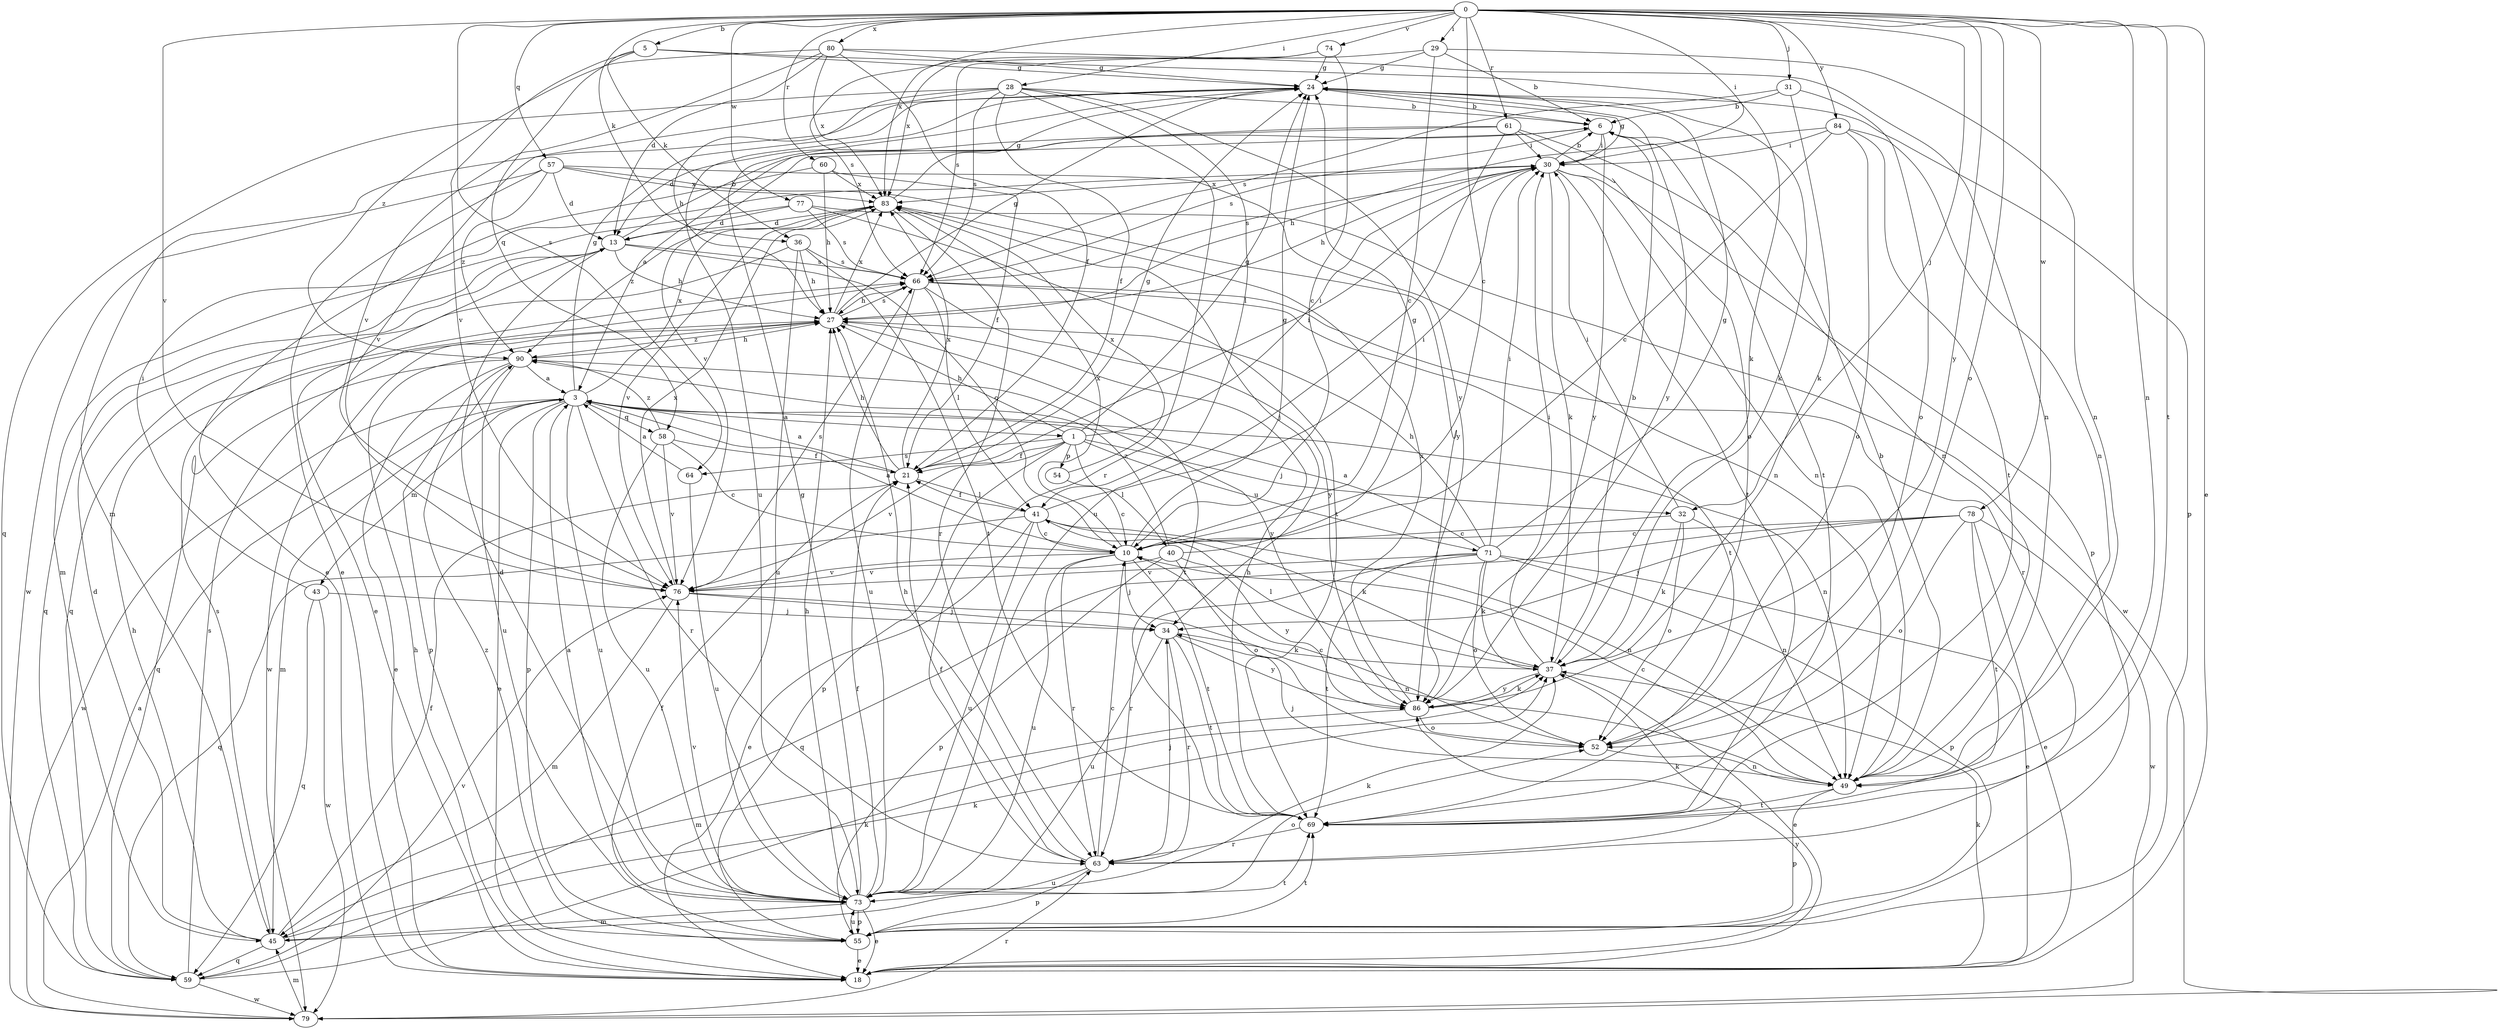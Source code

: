 strict digraph  {
0;
1;
3;
5;
6;
10;
13;
18;
21;
24;
27;
28;
29;
30;
31;
32;
34;
36;
37;
40;
41;
43;
45;
49;
52;
54;
55;
57;
58;
59;
60;
61;
63;
64;
66;
69;
71;
73;
74;
76;
77;
78;
79;
80;
83;
84;
86;
90;
0 -> 5  [label=b];
0 -> 10  [label=c];
0 -> 18  [label=e];
0 -> 28  [label=i];
0 -> 29  [label=i];
0 -> 30  [label=i];
0 -> 31  [label=j];
0 -> 32  [label=j];
0 -> 36  [label=k];
0 -> 49  [label=n];
0 -> 52  [label=o];
0 -> 57  [label=q];
0 -> 60  [label=r];
0 -> 61  [label=r];
0 -> 64  [label=s];
0 -> 69  [label=t];
0 -> 74  [label=v];
0 -> 76  [label=v];
0 -> 77  [label=w];
0 -> 78  [label=w];
0 -> 80  [label=x];
0 -> 83  [label=x];
0 -> 84  [label=y];
0 -> 86  [label=y];
1 -> 21  [label=f];
1 -> 24  [label=g];
1 -> 27  [label=h];
1 -> 30  [label=i];
1 -> 32  [label=j];
1 -> 40  [label=l];
1 -> 54  [label=p];
1 -> 55  [label=p];
1 -> 64  [label=s];
1 -> 71  [label=u];
1 -> 76  [label=v];
3 -> 1  [label=a];
3 -> 18  [label=e];
3 -> 24  [label=g];
3 -> 43  [label=m];
3 -> 45  [label=m];
3 -> 49  [label=n];
3 -> 55  [label=p];
3 -> 58  [label=q];
3 -> 63  [label=r];
3 -> 73  [label=u];
3 -> 79  [label=w];
3 -> 83  [label=x];
5 -> 24  [label=g];
5 -> 36  [label=k];
5 -> 37  [label=k];
5 -> 58  [label=q];
5 -> 76  [label=v];
6 -> 30  [label=i];
6 -> 66  [label=s];
6 -> 69  [label=t];
6 -> 76  [label=v];
6 -> 86  [label=y];
10 -> 3  [label=a];
10 -> 24  [label=g];
10 -> 34  [label=j];
10 -> 63  [label=r];
10 -> 69  [label=t];
10 -> 73  [label=u];
10 -> 76  [label=v];
10 -> 83  [label=x];
13 -> 6  [label=b];
13 -> 10  [label=c];
13 -> 18  [label=e];
13 -> 27  [label=h];
13 -> 59  [label=q];
13 -> 66  [label=s];
18 -> 27  [label=h];
18 -> 37  [label=k];
18 -> 86  [label=y];
21 -> 3  [label=a];
21 -> 24  [label=g];
21 -> 27  [label=h];
21 -> 30  [label=i];
21 -> 41  [label=l];
21 -> 83  [label=x];
24 -> 6  [label=b];
24 -> 37  [label=k];
24 -> 45  [label=m];
24 -> 55  [label=p];
24 -> 73  [label=u];
24 -> 86  [label=y];
27 -> 24  [label=g];
27 -> 66  [label=s];
27 -> 69  [label=t];
27 -> 79  [label=w];
27 -> 83  [label=x];
27 -> 90  [label=z];
28 -> 6  [label=b];
28 -> 21  [label=f];
28 -> 27  [label=h];
28 -> 41  [label=l];
28 -> 59  [label=q];
28 -> 63  [label=r];
28 -> 66  [label=s];
28 -> 76  [label=v];
28 -> 86  [label=y];
29 -> 6  [label=b];
29 -> 10  [label=c];
29 -> 24  [label=g];
29 -> 49  [label=n];
29 -> 66  [label=s];
30 -> 6  [label=b];
30 -> 24  [label=g];
30 -> 27  [label=h];
30 -> 37  [label=k];
30 -> 49  [label=n];
30 -> 55  [label=p];
30 -> 66  [label=s];
30 -> 69  [label=t];
30 -> 83  [label=x];
31 -> 6  [label=b];
31 -> 37  [label=k];
31 -> 52  [label=o];
31 -> 66  [label=s];
32 -> 10  [label=c];
32 -> 30  [label=i];
32 -> 37  [label=k];
32 -> 49  [label=n];
32 -> 52  [label=o];
34 -> 37  [label=k];
34 -> 63  [label=r];
34 -> 69  [label=t];
34 -> 73  [label=u];
34 -> 86  [label=y];
36 -> 27  [label=h];
36 -> 59  [label=q];
36 -> 66  [label=s];
36 -> 69  [label=t];
36 -> 73  [label=u];
37 -> 6  [label=b];
37 -> 18  [label=e];
37 -> 30  [label=i];
37 -> 41  [label=l];
37 -> 86  [label=y];
40 -> 24  [label=g];
40 -> 52  [label=o];
40 -> 55  [label=p];
40 -> 76  [label=v];
40 -> 86  [label=y];
40 -> 90  [label=z];
41 -> 10  [label=c];
41 -> 18  [label=e];
41 -> 21  [label=f];
41 -> 30  [label=i];
41 -> 37  [label=k];
41 -> 49  [label=n];
41 -> 59  [label=q];
41 -> 73  [label=u];
43 -> 30  [label=i];
43 -> 34  [label=j];
43 -> 59  [label=q];
43 -> 79  [label=w];
45 -> 13  [label=d];
45 -> 21  [label=f];
45 -> 27  [label=h];
45 -> 37  [label=k];
45 -> 59  [label=q];
45 -> 66  [label=s];
45 -> 69  [label=t];
49 -> 6  [label=b];
49 -> 10  [label=c];
49 -> 34  [label=j];
49 -> 55  [label=p];
49 -> 69  [label=t];
52 -> 10  [label=c];
52 -> 49  [label=n];
54 -> 10  [label=c];
54 -> 83  [label=x];
55 -> 18  [label=e];
55 -> 21  [label=f];
55 -> 69  [label=t];
55 -> 73  [label=u];
55 -> 90  [label=z];
57 -> 13  [label=d];
57 -> 18  [label=e];
57 -> 49  [label=n];
57 -> 79  [label=w];
57 -> 83  [label=x];
57 -> 86  [label=y];
57 -> 90  [label=z];
58 -> 10  [label=c];
58 -> 21  [label=f];
58 -> 73  [label=u];
58 -> 76  [label=v];
58 -> 90  [label=z];
59 -> 37  [label=k];
59 -> 66  [label=s];
59 -> 76  [label=v];
59 -> 79  [label=w];
60 -> 18  [label=e];
60 -> 21  [label=f];
60 -> 27  [label=h];
60 -> 83  [label=x];
61 -> 3  [label=a];
61 -> 13  [label=d];
61 -> 30  [label=i];
61 -> 49  [label=n];
61 -> 52  [label=o];
61 -> 73  [label=u];
63 -> 10  [label=c];
63 -> 21  [label=f];
63 -> 27  [label=h];
63 -> 34  [label=j];
63 -> 37  [label=k];
63 -> 55  [label=p];
63 -> 73  [label=u];
64 -> 3  [label=a];
64 -> 73  [label=u];
66 -> 27  [label=h];
66 -> 41  [label=l];
66 -> 63  [label=r];
66 -> 69  [label=t];
66 -> 73  [label=u];
66 -> 86  [label=y];
69 -> 27  [label=h];
69 -> 63  [label=r];
71 -> 3  [label=a];
71 -> 18  [label=e];
71 -> 24  [label=g];
71 -> 27  [label=h];
71 -> 30  [label=i];
71 -> 37  [label=k];
71 -> 52  [label=o];
71 -> 55  [label=p];
71 -> 63  [label=r];
71 -> 69  [label=t];
71 -> 76  [label=v];
73 -> 3  [label=a];
73 -> 13  [label=d];
73 -> 18  [label=e];
73 -> 21  [label=f];
73 -> 24  [label=g];
73 -> 27  [label=h];
73 -> 37  [label=k];
73 -> 45  [label=m];
73 -> 52  [label=o];
73 -> 55  [label=p];
73 -> 76  [label=v];
74 -> 10  [label=c];
74 -> 24  [label=g];
74 -> 66  [label=s];
74 -> 83  [label=x];
76 -> 34  [label=j];
76 -> 45  [label=m];
76 -> 49  [label=n];
76 -> 66  [label=s];
76 -> 83  [label=x];
77 -> 13  [label=d];
77 -> 45  [label=m];
77 -> 66  [label=s];
77 -> 69  [label=t];
77 -> 79  [label=w];
78 -> 10  [label=c];
78 -> 18  [label=e];
78 -> 34  [label=j];
78 -> 52  [label=o];
78 -> 59  [label=q];
78 -> 69  [label=t];
78 -> 79  [label=w];
79 -> 3  [label=a];
79 -> 45  [label=m];
79 -> 63  [label=r];
80 -> 13  [label=d];
80 -> 21  [label=f];
80 -> 24  [label=g];
80 -> 49  [label=n];
80 -> 76  [label=v];
80 -> 83  [label=x];
80 -> 90  [label=z];
83 -> 13  [label=d];
83 -> 24  [label=g];
83 -> 34  [label=j];
83 -> 63  [label=r];
83 -> 76  [label=v];
83 -> 90  [label=z];
84 -> 10  [label=c];
84 -> 27  [label=h];
84 -> 30  [label=i];
84 -> 49  [label=n];
84 -> 52  [label=o];
84 -> 69  [label=t];
86 -> 37  [label=k];
86 -> 45  [label=m];
86 -> 52  [label=o];
86 -> 83  [label=x];
90 -> 3  [label=a];
90 -> 18  [label=e];
90 -> 27  [label=h];
90 -> 55  [label=p];
90 -> 59  [label=q];
90 -> 73  [label=u];
90 -> 86  [label=y];
}

